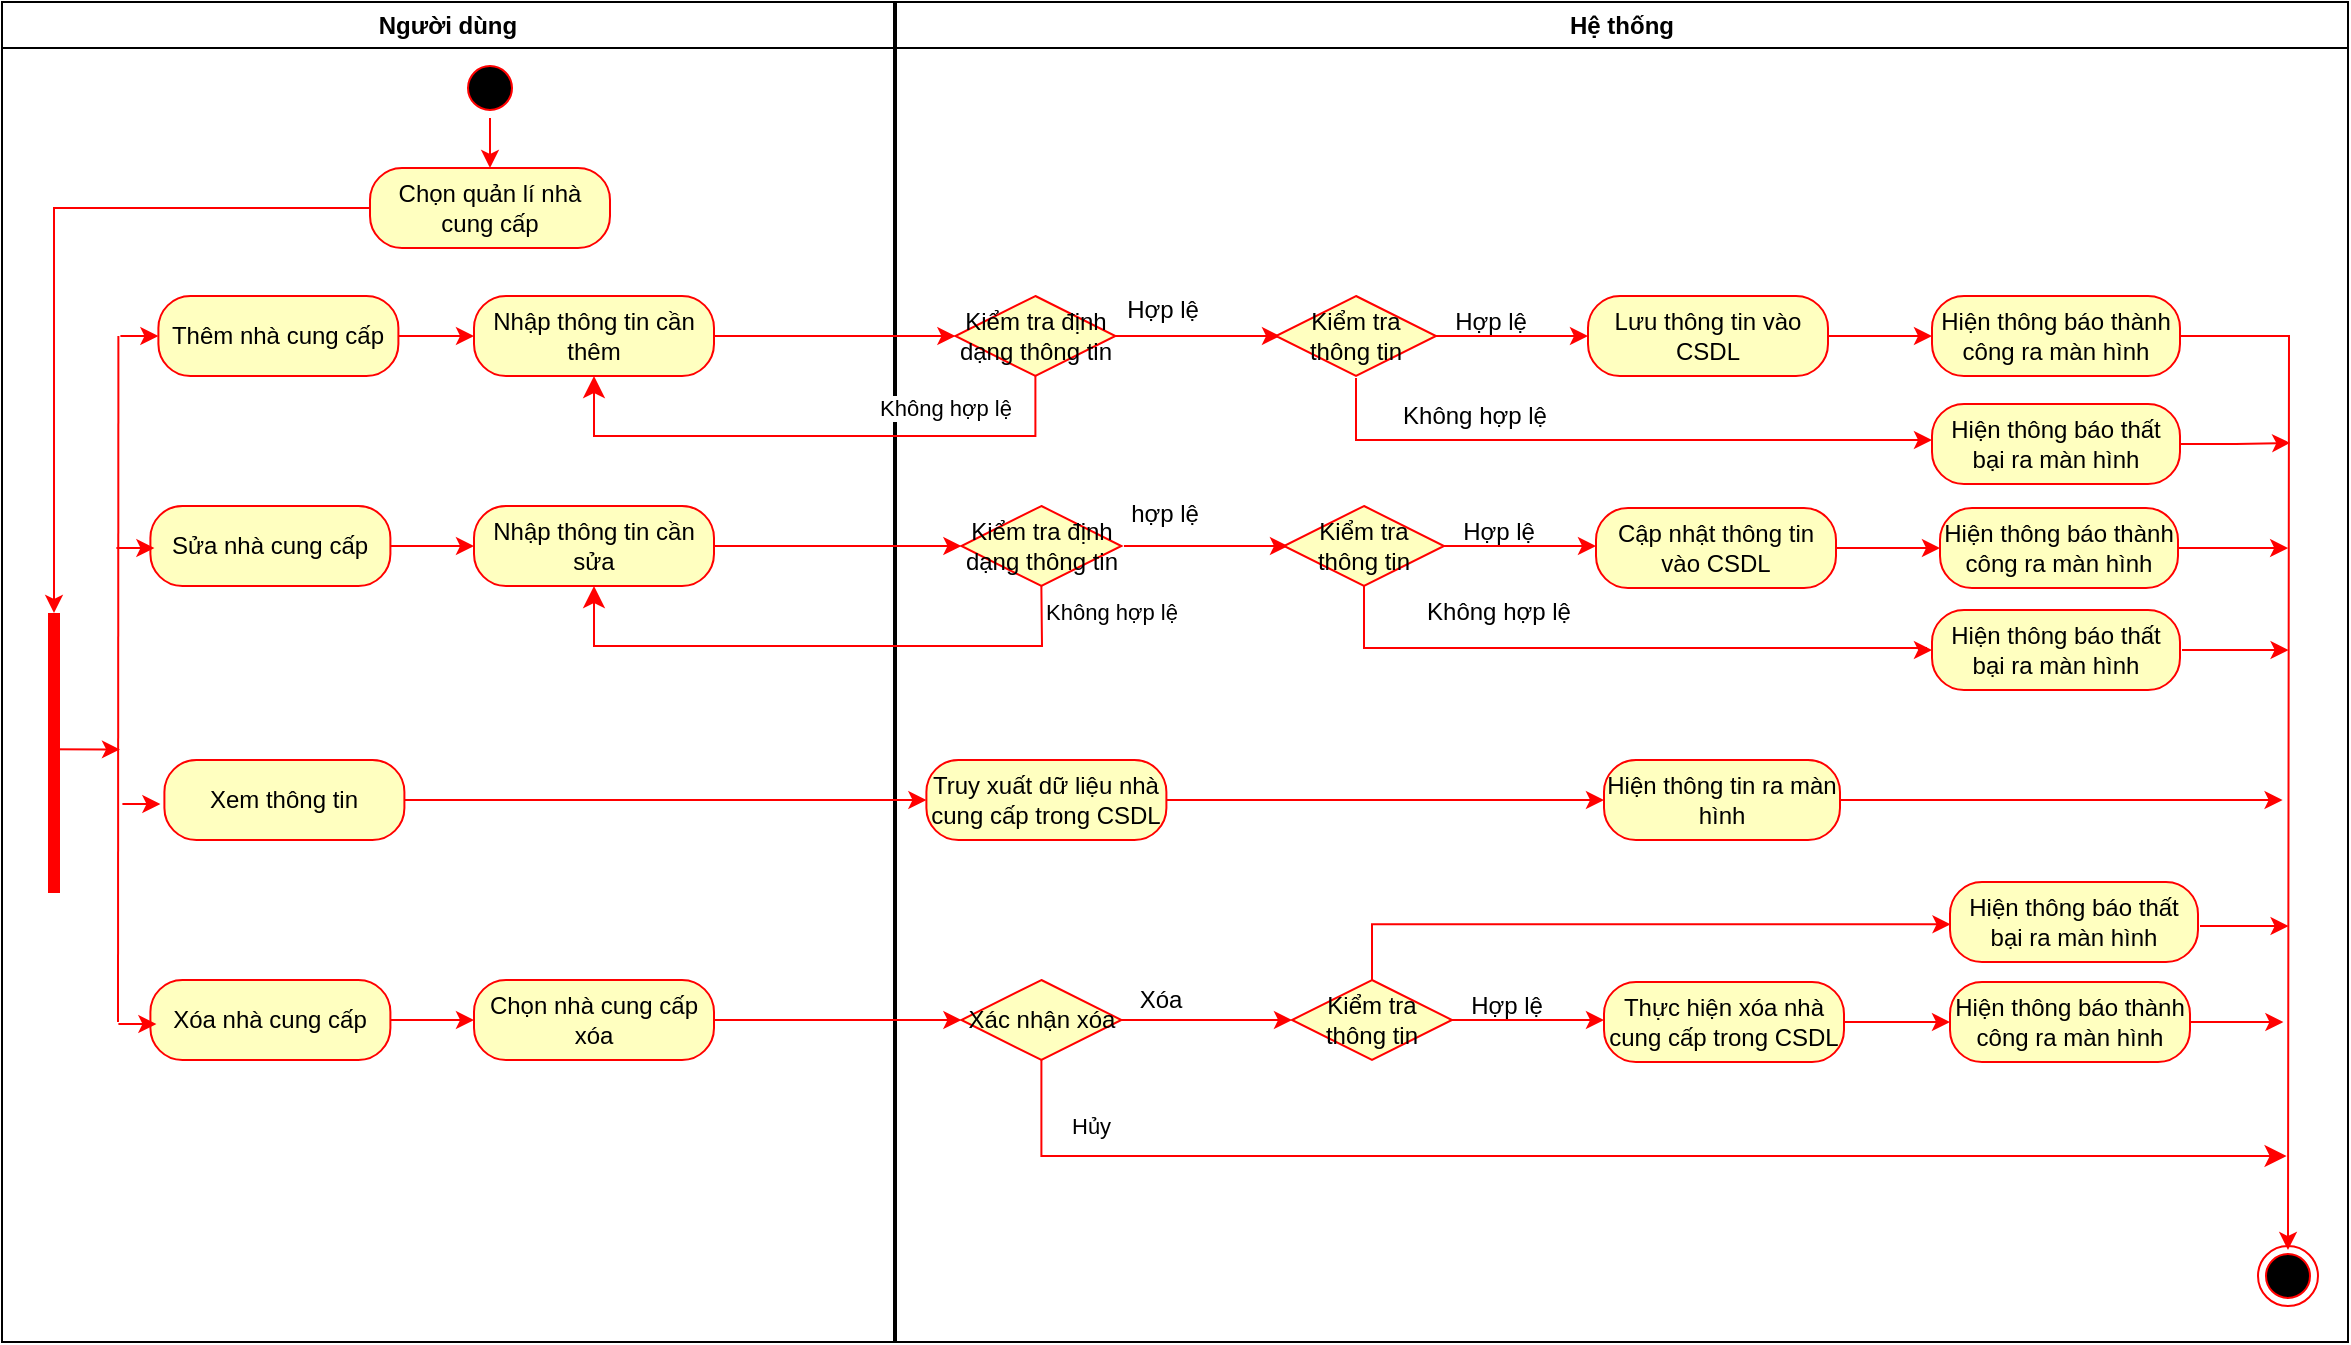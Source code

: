 <mxfile version="22.1.5" type="device">
  <diagram name="Page-1" id="4G00VQ4MGJVLfBBqyo9P">
    <mxGraphModel dx="2435" dy="860" grid="1" gridSize="10" guides="1" tooltips="1" connect="1" arrows="1" fold="1" page="1" pageScale="1" pageWidth="850" pageHeight="1100" math="0" shadow="0">
      <root>
        <mxCell id="0" />
        <mxCell id="1" parent="0" />
        <mxCell id="Zh9LmNjPD962JovYhIG--1" value="Người dùng" style="swimlane;whiteSpace=wrap;html=1;strokeColor=#000000;" vertex="1" parent="1">
          <mxGeometry x="-105" y="10" width="446" height="670" as="geometry" />
        </mxCell>
        <mxCell id="Zh9LmNjPD962JovYhIG--2" value="" style="edgeStyle=orthogonalEdgeStyle;rounded=0;orthogonalLoop=1;jettySize=auto;html=1;strokeColor=#FF0000;" edge="1" parent="Zh9LmNjPD962JovYhIG--1" source="Zh9LmNjPD962JovYhIG--3" target="Zh9LmNjPD962JovYhIG--5">
          <mxGeometry relative="1" as="geometry" />
        </mxCell>
        <mxCell id="Zh9LmNjPD962JovYhIG--3" value="0" style="ellipse;html=1;shape=startState;fillColor=#000000;strokeColor=#FF0000;" vertex="1" parent="Zh9LmNjPD962JovYhIG--1">
          <mxGeometry x="229" y="28" width="30" height="30" as="geometry" />
        </mxCell>
        <mxCell id="Zh9LmNjPD962JovYhIG--4" value="" style="shape=line;html=1;strokeWidth=6;strokeColor=#FF0000;direction=south;" vertex="1" parent="Zh9LmNjPD962JovYhIG--1">
          <mxGeometry x="21" y="305.5" width="10" height="140" as="geometry" />
        </mxCell>
        <mxCell id="Zh9LmNjPD962JovYhIG--5" value="Chọn quản lí nhà cung cấp" style="rounded=1;whiteSpace=wrap;html=1;arcSize=40;fontColor=#000000;fillColor=#ffffc0;strokeColor=#FF0000;" vertex="1" parent="Zh9LmNjPD962JovYhIG--1">
          <mxGeometry x="184" y="83" width="120" height="40" as="geometry" />
        </mxCell>
        <mxCell id="Zh9LmNjPD962JovYhIG--6" value="" style="edgeStyle=orthogonalEdgeStyle;rounded=0;orthogonalLoop=1;jettySize=auto;html=1;strokeColor=#FF0000;exitX=0;exitY=0.5;exitDx=0;exitDy=0;entryX=0;entryY=0.5;entryDx=0;entryDy=0;entryPerimeter=0;" edge="1" parent="Zh9LmNjPD962JovYhIG--1" source="Zh9LmNjPD962JovYhIG--5" target="Zh9LmNjPD962JovYhIG--4">
          <mxGeometry relative="1" as="geometry">
            <mxPoint x="208" y="177" as="sourcePoint" />
            <mxPoint x="283" y="177" as="targetPoint" />
          </mxGeometry>
        </mxCell>
        <mxCell id="Zh9LmNjPD962JovYhIG--7" value="Nhập thông tin cần sửa" style="rounded=1;whiteSpace=wrap;html=1;arcSize=40;fontColor=#000000;fillColor=#ffffc0;strokeColor=#FF0000;" vertex="1" parent="Zh9LmNjPD962JovYhIG--1">
          <mxGeometry x="236" y="252" width="120" height="40" as="geometry" />
        </mxCell>
        <mxCell id="Zh9LmNjPD962JovYhIG--8" value="Nhập thông tin cần thêm" style="rounded=1;whiteSpace=wrap;html=1;arcSize=40;fontColor=#000000;fillColor=#ffffc0;strokeColor=#FF0000;" vertex="1" parent="Zh9LmNjPD962JovYhIG--1">
          <mxGeometry x="236" y="147" width="120" height="40" as="geometry" />
        </mxCell>
        <mxCell id="Zh9LmNjPD962JovYhIG--9" value="Chọn nhà cung cấp xóa" style="rounded=1;whiteSpace=wrap;html=1;arcSize=40;fontColor=#000000;fillColor=#ffffc0;strokeColor=#FF0000;" vertex="1" parent="Zh9LmNjPD962JovYhIG--1">
          <mxGeometry x="236" y="489" width="120" height="40" as="geometry" />
        </mxCell>
        <mxCell id="Zh9LmNjPD962JovYhIG--11" value="Hệ thống" style="swimlane;whiteSpace=wrap;html=1;strokeColor=#000000;" vertex="1" parent="1">
          <mxGeometry x="342" y="10" width="726" height="670" as="geometry">
            <mxRectangle x="420" y="10" width="90" height="30" as="alternateBounds" />
          </mxGeometry>
        </mxCell>
        <mxCell id="Zh9LmNjPD962JovYhIG--12" value="Hợp lệ" style="text;html=1;align=center;verticalAlign=middle;resizable=0;points=[];autosize=1;strokeColor=none;fillColor=none;" vertex="1" parent="Zh9LmNjPD962JovYhIG--11">
          <mxGeometry x="105.7" y="141" width="54" height="26" as="geometry" />
        </mxCell>
        <mxCell id="Zh9LmNjPD962JovYhIG--13" value="Thêm nhà cung cấp" style="rounded=1;whiteSpace=wrap;html=1;arcSize=40;fontColor=#000000;fillColor=#ffffc0;strokeColor=#FF0000;" vertex="1" parent="Zh9LmNjPD962JovYhIG--11">
          <mxGeometry x="-368.8" y="147" width="120" height="40" as="geometry" />
        </mxCell>
        <mxCell id="Zh9LmNjPD962JovYhIG--14" value="Sửa nhà cung cấp" style="rounded=1;whiteSpace=wrap;html=1;arcSize=40;fontColor=#000000;fillColor=#ffffc0;strokeColor=#FF0000;" vertex="1" parent="Zh9LmNjPD962JovYhIG--11">
          <mxGeometry x="-372.8" y="252" width="120" height="40" as="geometry" />
        </mxCell>
        <mxCell id="Zh9LmNjPD962JovYhIG--15" value="Xóa nhà cung cấp" style="rounded=1;whiteSpace=wrap;html=1;arcSize=40;fontColor=#000000;fillColor=#ffffc0;strokeColor=#FF0000;" vertex="1" parent="Zh9LmNjPD962JovYhIG--11">
          <mxGeometry x="-372.8" y="489" width="120" height="40" as="geometry" />
        </mxCell>
        <mxCell id="Zh9LmNjPD962JovYhIG--17" value="Xem thông tin" style="rounded=1;whiteSpace=wrap;html=1;arcSize=40;fontColor=#000000;fillColor=#ffffc0;strokeColor=#FF0000;" vertex="1" parent="Zh9LmNjPD962JovYhIG--11">
          <mxGeometry x="-365.8" y="379" width="120" height="40" as="geometry" />
        </mxCell>
        <mxCell id="Zh9LmNjPD962JovYhIG--18" value="" style="endArrow=none;html=1;rounded=0;strokeColor=#FF0000;" edge="1" parent="Zh9LmNjPD962JovYhIG--11">
          <mxGeometry width="50" height="50" relative="1" as="geometry">
            <mxPoint x="-389" y="510" as="sourcePoint" />
            <mxPoint x="-388.8" y="167" as="targetPoint" />
          </mxGeometry>
        </mxCell>
        <mxCell id="Zh9LmNjPD962JovYhIG--19" value="Hủy" style="edgeStyle=orthogonalEdgeStyle;html=1;align=left;verticalAlign=top;endArrow=classic;endSize=8;strokeColor=#FF0000;rounded=0;endFill=1;exitX=0.5;exitY=1;exitDx=0;exitDy=0;" edge="1" parent="Zh9LmNjPD962JovYhIG--11" source="Zh9LmNjPD962JovYhIG--41">
          <mxGeometry x="-0.94" y="13" relative="1" as="geometry">
            <mxPoint x="695.3" y="577" as="targetPoint" />
            <Array as="points">
              <mxPoint x="73" y="577" />
            </Array>
            <mxPoint x="11.0" y="529" as="sourcePoint" />
            <mxPoint as="offset" />
          </mxGeometry>
        </mxCell>
        <mxCell id="Zh9LmNjPD962JovYhIG--20" value="" style="edgeStyle=orthogonalEdgeStyle;rounded=0;orthogonalLoop=1;jettySize=auto;html=1;strokeColor=#FF0000;" edge="1" parent="Zh9LmNjPD962JovYhIG--11" source="Zh9LmNjPD962JovYhIG--21">
          <mxGeometry relative="1" as="geometry">
            <mxPoint x="192" y="167" as="targetPoint" />
            <Array as="points">
              <mxPoint x="150" y="167" />
            </Array>
          </mxGeometry>
        </mxCell>
        <mxCell id="Zh9LmNjPD962JovYhIG--21" value="Kiểm tra&amp;nbsp;định dạng thông tin" style="rhombus;whiteSpace=wrap;html=1;fontColor=#000000;fillColor=#ffffc0;strokeColor=#FF0000;" vertex="1" parent="Zh9LmNjPD962JovYhIG--11">
          <mxGeometry x="29.7" y="147" width="80" height="40" as="geometry" />
        </mxCell>
        <mxCell id="Zh9LmNjPD962JovYhIG--22" value="" style="edgeStyle=orthogonalEdgeStyle;rounded=0;orthogonalLoop=1;jettySize=auto;html=1;strokeColor=#FF0000;entryX=0;entryY=0.5;entryDx=0;entryDy=0;exitX=1;exitY=0.5;exitDx=0;exitDy=0;" edge="1" parent="Zh9LmNjPD962JovYhIG--11" source="Zh9LmNjPD962JovYhIG--23" target="Zh9LmNjPD962JovYhIG--48">
          <mxGeometry relative="1" as="geometry" />
        </mxCell>
        <mxCell id="Zh9LmNjPD962JovYhIG--23" value="Lưu thông tin vào CSDL" style="rounded=1;whiteSpace=wrap;html=1;arcSize=40;fontColor=#000000;fillColor=#ffffc0;strokeColor=#FF0000;" vertex="1" parent="Zh9LmNjPD962JovYhIG--11">
          <mxGeometry x="346" y="147" width="120" height="40" as="geometry" />
        </mxCell>
        <mxCell id="Zh9LmNjPD962JovYhIG--24" value="" style="edgeStyle=orthogonalEdgeStyle;rounded=0;orthogonalLoop=1;jettySize=auto;html=1;strokeColor=#FF0000;" edge="1" parent="Zh9LmNjPD962JovYhIG--11" source="Zh9LmNjPD962JovYhIG--25" target="Zh9LmNjPD962JovYhIG--27">
          <mxGeometry relative="1" as="geometry" />
        </mxCell>
        <mxCell id="Zh9LmNjPD962JovYhIG--25" value="Truy xuất dữ liệu nhà cung cấp trong CSDL" style="rounded=1;whiteSpace=wrap;html=1;arcSize=40;fontColor=#000000;fillColor=#ffffc0;strokeColor=#FF0000;" vertex="1" parent="Zh9LmNjPD962JovYhIG--11">
          <mxGeometry x="15.2" y="379" width="120" height="40" as="geometry" />
        </mxCell>
        <mxCell id="Zh9LmNjPD962JovYhIG--26" style="edgeStyle=orthogonalEdgeStyle;rounded=0;orthogonalLoop=1;jettySize=auto;html=1;exitX=1;exitY=0.5;exitDx=0;exitDy=0;strokeColor=#FF0000;" edge="1" parent="Zh9LmNjPD962JovYhIG--11">
          <mxGeometry relative="1" as="geometry">
            <mxPoint x="693.3" y="399" as="targetPoint" />
            <mxPoint x="410.3" y="399" as="sourcePoint" />
          </mxGeometry>
        </mxCell>
        <mxCell id="Zh9LmNjPD962JovYhIG--27" value="Hiện thông tin ra màn hình" style="rounded=1;whiteSpace=wrap;html=1;arcSize=40;fontColor=#000000;fillColor=#ffffc0;strokeColor=#FF0000;" vertex="1" parent="Zh9LmNjPD962JovYhIG--11">
          <mxGeometry x="354" y="379" width="118" height="40" as="geometry" />
        </mxCell>
        <mxCell id="Zh9LmNjPD962JovYhIG--28" value="" style="ellipse;html=1;shape=endState;fillColor=#000000;strokeColor=#FF0000;" vertex="1" parent="Zh9LmNjPD962JovYhIG--11">
          <mxGeometry x="681" y="622" width="30" height="30" as="geometry" />
        </mxCell>
        <mxCell id="Zh9LmNjPD962JovYhIG--29" value="" style="edgeStyle=orthogonalEdgeStyle;rounded=0;orthogonalLoop=1;jettySize=auto;html=1;strokeColor=#FF0000;" edge="1" parent="Zh9LmNjPD962JovYhIG--11" source="Zh9LmNjPD962JovYhIG--30" target="Zh9LmNjPD962JovYhIG--32">
          <mxGeometry relative="1" as="geometry" />
        </mxCell>
        <mxCell id="Zh9LmNjPD962JovYhIG--30" value="Cập nhật thông tin vào CSDL" style="rounded=1;whiteSpace=wrap;html=1;arcSize=40;fontColor=#000000;fillColor=#ffffc0;strokeColor=#FF0000;" vertex="1" parent="Zh9LmNjPD962JovYhIG--11">
          <mxGeometry x="350" y="253" width="120" height="40" as="geometry" />
        </mxCell>
        <mxCell id="Zh9LmNjPD962JovYhIG--31" style="edgeStyle=orthogonalEdgeStyle;rounded=0;orthogonalLoop=1;jettySize=auto;html=1;exitX=1;exitY=0.5;exitDx=0;exitDy=0;strokeColor=#FF0000;" edge="1" parent="Zh9LmNjPD962JovYhIG--11" source="Zh9LmNjPD962JovYhIG--32">
          <mxGeometry relative="1" as="geometry">
            <mxPoint x="696.1" y="273" as="targetPoint" />
            <mxPoint x="579.3" y="273" as="sourcePoint" />
          </mxGeometry>
        </mxCell>
        <mxCell id="Zh9LmNjPD962JovYhIG--32" value="Hiện thông báo thành công ra màn hình" style="rounded=1;whiteSpace=wrap;html=1;arcSize=40;fontColor=#000000;fillColor=#ffffc0;strokeColor=#FF0000;" vertex="1" parent="Zh9LmNjPD962JovYhIG--11">
          <mxGeometry x="522" y="253" width="119" height="40" as="geometry" />
        </mxCell>
        <mxCell id="Zh9LmNjPD962JovYhIG--33" style="edgeStyle=orthogonalEdgeStyle;rounded=0;orthogonalLoop=1;jettySize=auto;html=1;exitX=1;exitY=0.5;exitDx=0;exitDy=0;strokeColor=#FF0000;" edge="1" parent="Zh9LmNjPD962JovYhIG--11">
          <mxGeometry relative="1" as="geometry">
            <mxPoint x="693.7" y="510" as="targetPoint" />
            <mxPoint x="585.3" y="510" as="sourcePoint" />
          </mxGeometry>
        </mxCell>
        <mxCell id="Zh9LmNjPD962JovYhIG--34" value="Hiện thông báo thành công ra màn hình" style="rounded=1;whiteSpace=wrap;html=1;arcSize=40;fontColor=#000000;fillColor=#ffffc0;strokeColor=#FF0000;" vertex="1" parent="Zh9LmNjPD962JovYhIG--11">
          <mxGeometry x="527" y="490" width="120" height="40" as="geometry" />
        </mxCell>
        <mxCell id="Zh9LmNjPD962JovYhIG--35" value="" style="edgeStyle=orthogonalEdgeStyle;rounded=0;orthogonalLoop=1;jettySize=auto;html=1;strokeColor=#FF0000;" edge="1" parent="Zh9LmNjPD962JovYhIG--11" source="Zh9LmNjPD962JovYhIG--36" target="Zh9LmNjPD962JovYhIG--34">
          <mxGeometry relative="1" as="geometry" />
        </mxCell>
        <mxCell id="Zh9LmNjPD962JovYhIG--36" value="Thực hiện xóa nhà cung cấp trong CSDL" style="rounded=1;whiteSpace=wrap;html=1;arcSize=40;fontColor=#000000;fillColor=#ffffc0;strokeColor=#FF0000;" vertex="1" parent="Zh9LmNjPD962JovYhIG--11">
          <mxGeometry x="354" y="490" width="120" height="40" as="geometry" />
        </mxCell>
        <mxCell id="Zh9LmNjPD962JovYhIG--39" value="Kiểm tra&amp;nbsp;định dạng thông tin" style="rhombus;whiteSpace=wrap;html=1;fontColor=#000000;fillColor=#ffffc0;strokeColor=#FF0000;" vertex="1" parent="Zh9LmNjPD962JovYhIG--11">
          <mxGeometry x="32.7" y="252" width="80" height="40" as="geometry" />
        </mxCell>
        <mxCell id="Zh9LmNjPD962JovYhIG--40" value="" style="edgeStyle=orthogonalEdgeStyle;rounded=0;orthogonalLoop=1;jettySize=auto;html=1;strokeColor=#FF0000;entryX=0;entryY=0.5;entryDx=0;entryDy=0;" edge="1" parent="Zh9LmNjPD962JovYhIG--11" source="Zh9LmNjPD962JovYhIG--41" target="Zh9LmNjPD962JovYhIG--64">
          <mxGeometry relative="1" as="geometry" />
        </mxCell>
        <mxCell id="Zh9LmNjPD962JovYhIG--41" value="Xác nhận xóa" style="rhombus;whiteSpace=wrap;html=1;fontColor=#000000;fillColor=#ffffc0;strokeColor=#FF0000;" vertex="1" parent="Zh9LmNjPD962JovYhIG--11">
          <mxGeometry x="32.7" y="489" width="80" height="40" as="geometry" />
        </mxCell>
        <mxCell id="Zh9LmNjPD962JovYhIG--42" value="Xóa" style="text;html=1;align=center;verticalAlign=middle;resizable=0;points=[];autosize=1;strokeColor=none;fillColor=none;" vertex="1" parent="Zh9LmNjPD962JovYhIG--11">
          <mxGeometry x="112.7" y="486" width="39" height="26" as="geometry" />
        </mxCell>
        <mxCell id="Zh9LmNjPD962JovYhIG--47" style="edgeStyle=orthogonalEdgeStyle;rounded=0;orthogonalLoop=1;jettySize=auto;html=1;exitX=1;exitY=0.5;exitDx=0;exitDy=0;strokeColor=#FF0000;" edge="1" parent="Zh9LmNjPD962JovYhIG--11" source="Zh9LmNjPD962JovYhIG--48">
          <mxGeometry relative="1" as="geometry">
            <mxPoint x="580.3" y="167.0" as="sourcePoint" />
            <mxPoint x="696" y="624" as="targetPoint" />
          </mxGeometry>
        </mxCell>
        <mxCell id="Zh9LmNjPD962JovYhIG--48" value="Hiện thông báo thành công ra màn hình" style="rounded=1;whiteSpace=wrap;html=1;arcSize=40;fontColor=#000000;fillColor=#ffffc0;strokeColor=#FF0000;" vertex="1" parent="Zh9LmNjPD962JovYhIG--11">
          <mxGeometry x="518" y="147" width="124" height="40" as="geometry" />
        </mxCell>
        <mxCell id="Zh9LmNjPD962JovYhIG--50" value="" style="endArrow=none;html=1;rounded=0;strokeColor=#FF0000;" edge="1" parent="Zh9LmNjPD962JovYhIG--11">
          <mxGeometry width="50" height="50" relative="1" as="geometry">
            <mxPoint x="-388" y="401" as="sourcePoint" />
            <mxPoint x="-387.8" y="401" as="targetPoint" />
          </mxGeometry>
        </mxCell>
        <mxCell id="Zh9LmNjPD962JovYhIG--51" value="" style="endArrow=classic;html=1;rounded=0;entryX=0;entryY=0.5;entryDx=0;entryDy=0;strokeColor=#FF0000;" edge="1" parent="Zh9LmNjPD962JovYhIG--11" target="Zh9LmNjPD962JovYhIG--13">
          <mxGeometry width="50" height="50" relative="1" as="geometry">
            <mxPoint x="-387.8" y="167" as="sourcePoint" />
            <mxPoint x="-71.8" y="357" as="targetPoint" />
          </mxGeometry>
        </mxCell>
        <mxCell id="Zh9LmNjPD962JovYhIG--52" value="" style="endArrow=classic;html=1;rounded=0;entryX=0;entryY=0.5;entryDx=0;entryDy=0;strokeColor=#FF0000;" edge="1" parent="Zh9LmNjPD962JovYhIG--11">
          <mxGeometry width="50" height="50" relative="1" as="geometry">
            <mxPoint x="-389.8" y="273" as="sourcePoint" />
            <mxPoint x="-370.8" y="273" as="targetPoint" />
          </mxGeometry>
        </mxCell>
        <mxCell id="Zh9LmNjPD962JovYhIG--53" value="" style="endArrow=classic;html=1;rounded=0;entryX=0;entryY=0.5;entryDx=0;entryDy=0;strokeColor=#FF0000;" edge="1" parent="Zh9LmNjPD962JovYhIG--11">
          <mxGeometry width="50" height="50" relative="1" as="geometry">
            <mxPoint x="-386.8" y="401" as="sourcePoint" />
            <mxPoint x="-367.8" y="401" as="targetPoint" />
          </mxGeometry>
        </mxCell>
        <mxCell id="Zh9LmNjPD962JovYhIG--54" value="" style="endArrow=classic;html=1;rounded=0;entryX=0;entryY=0.5;entryDx=0;entryDy=0;strokeColor=#FF0000;" edge="1" parent="Zh9LmNjPD962JovYhIG--11">
          <mxGeometry width="50" height="50" relative="1" as="geometry">
            <mxPoint x="-388.8" y="511" as="sourcePoint" />
            <mxPoint x="-369.8" y="511" as="targetPoint" />
          </mxGeometry>
        </mxCell>
        <mxCell id="Zh9LmNjPD962JovYhIG--56" value="hợp lệ" style="text;html=1;align=center;verticalAlign=middle;resizable=0;points=[];autosize=1;strokeColor=none;fillColor=none;" vertex="1" parent="Zh9LmNjPD962JovYhIG--11">
          <mxGeometry x="108.2" y="243" width="52" height="26" as="geometry" />
        </mxCell>
        <mxCell id="Zh9LmNjPD962JovYhIG--57" value="Kiểm tra thông tin" style="rhombus;whiteSpace=wrap;html=1;fontColor=#000000;fillColor=#ffffc0;strokeColor=#FF0000;" vertex="1" parent="Zh9LmNjPD962JovYhIG--11">
          <mxGeometry x="190" y="147" width="80" height="40" as="geometry" />
        </mxCell>
        <mxCell id="Zh9LmNjPD962JovYhIG--58" value="" style="edgeStyle=orthogonalEdgeStyle;rounded=0;orthogonalLoop=1;jettySize=auto;html=1;strokeColor=#FF0000;exitX=1;exitY=0.5;exitDx=0;exitDy=0;entryX=0;entryY=0.5;entryDx=0;entryDy=0;" edge="1" parent="Zh9LmNjPD962JovYhIG--11" source="Zh9LmNjPD962JovYhIG--57" target="Zh9LmNjPD962JovYhIG--23">
          <mxGeometry relative="1" as="geometry">
            <mxPoint x="268" y="166.41" as="sourcePoint" />
            <mxPoint x="350" y="166.41" as="targetPoint" />
            <Array as="points">
              <mxPoint x="308" y="167" />
            </Array>
          </mxGeometry>
        </mxCell>
        <mxCell id="Zh9LmNjPD962JovYhIG--59" value="Hợp lệ" style="text;html=1;align=center;verticalAlign=middle;resizable=0;points=[];autosize=1;strokeColor=none;fillColor=none;" vertex="1" parent="Zh9LmNjPD962JovYhIG--11">
          <mxGeometry x="270" y="147" width="54" height="26" as="geometry" />
        </mxCell>
        <mxCell id="Zh9LmNjPD962JovYhIG--60" value="" style="edgeStyle=orthogonalEdgeStyle;rounded=0;orthogonalLoop=1;jettySize=auto;html=1;strokeColor=#FF0000;" edge="1" parent="Zh9LmNjPD962JovYhIG--11">
          <mxGeometry relative="1" as="geometry">
            <mxPoint x="114" y="272" as="sourcePoint" />
            <mxPoint x="196" y="272" as="targetPoint" />
            <Array as="points">
              <mxPoint x="154" y="272" />
            </Array>
          </mxGeometry>
        </mxCell>
        <mxCell id="Zh9LmNjPD962JovYhIG--61" value="Hợp lệ" style="text;html=1;align=center;verticalAlign=middle;resizable=0;points=[];autosize=1;strokeColor=none;fillColor=none;" vertex="1" parent="Zh9LmNjPD962JovYhIG--11">
          <mxGeometry x="274" y="252" width="54" height="26" as="geometry" />
        </mxCell>
        <mxCell id="Zh9LmNjPD962JovYhIG--62" value="Kiểm tra thông tin" style="rhombus;whiteSpace=wrap;html=1;fontColor=#000000;fillColor=#ffffc0;strokeColor=#FF0000;" vertex="1" parent="Zh9LmNjPD962JovYhIG--11">
          <mxGeometry x="194" y="252" width="80" height="40" as="geometry" />
        </mxCell>
        <mxCell id="Zh9LmNjPD962JovYhIG--63" value="" style="edgeStyle=orthogonalEdgeStyle;rounded=0;orthogonalLoop=1;jettySize=auto;html=1;strokeColor=#FF0000;exitX=1;exitY=0.5;exitDx=0;exitDy=0;entryX=0;entryY=0.5;entryDx=0;entryDy=0;" edge="1" parent="Zh9LmNjPD962JovYhIG--11" source="Zh9LmNjPD962JovYhIG--62">
          <mxGeometry relative="1" as="geometry">
            <mxPoint x="272" y="271.41" as="sourcePoint" />
            <mxPoint x="350" y="272" as="targetPoint" />
            <Array as="points">
              <mxPoint x="312" y="272" />
            </Array>
          </mxGeometry>
        </mxCell>
        <mxCell id="Zh9LmNjPD962JovYhIG--64" value="Kiểm tra thông tin" style="rhombus;whiteSpace=wrap;html=1;fontColor=#000000;fillColor=#ffffc0;strokeColor=#FF0000;" vertex="1" parent="Zh9LmNjPD962JovYhIG--11">
          <mxGeometry x="198" y="489" width="80" height="40" as="geometry" />
        </mxCell>
        <mxCell id="Zh9LmNjPD962JovYhIG--65" value="Hợp lệ" style="text;html=1;align=center;verticalAlign=middle;resizable=0;points=[];autosize=1;strokeColor=none;fillColor=none;" vertex="1" parent="Zh9LmNjPD962JovYhIG--11">
          <mxGeometry x="278" y="489" width="54" height="26" as="geometry" />
        </mxCell>
        <mxCell id="Zh9LmNjPD962JovYhIG--66" value="" style="edgeStyle=orthogonalEdgeStyle;rounded=0;orthogonalLoop=1;jettySize=auto;html=1;strokeColor=#FF0000;exitX=1;exitY=0.5;exitDx=0;exitDy=0;entryX=0;entryY=0.5;entryDx=0;entryDy=0;" edge="1" parent="Zh9LmNjPD962JovYhIG--11" source="Zh9LmNjPD962JovYhIG--64">
          <mxGeometry relative="1" as="geometry">
            <mxPoint x="276" y="508.41" as="sourcePoint" />
            <mxPoint x="354" y="509" as="targetPoint" />
            <Array as="points">
              <mxPoint x="316" y="509" />
            </Array>
          </mxGeometry>
        </mxCell>
        <mxCell id="Zh9LmNjPD962JovYhIG--67" value="Hiện thông báo thất bại ra màn hình" style="rounded=1;whiteSpace=wrap;html=1;arcSize=40;fontColor=#000000;fillColor=#ffffc0;strokeColor=#FF0000;" vertex="1" parent="Zh9LmNjPD962JovYhIG--11">
          <mxGeometry x="518" y="201" width="124" height="40" as="geometry" />
        </mxCell>
        <mxCell id="Zh9LmNjPD962JovYhIG--68" value="Không hợp lệ" style="text;html=1;align=center;verticalAlign=middle;resizable=0;points=[];autosize=1;strokeColor=none;fillColor=none;" vertex="1" parent="Zh9LmNjPD962JovYhIG--11">
          <mxGeometry x="244" y="194" width="90" height="26" as="geometry" />
        </mxCell>
        <mxCell id="Zh9LmNjPD962JovYhIG--69" value="Không hợp lệ" style="text;html=1;align=center;verticalAlign=middle;resizable=0;points=[];autosize=1;strokeColor=none;fillColor=none;" vertex="1" parent="Zh9LmNjPD962JovYhIG--11">
          <mxGeometry x="256" y="292" width="90" height="26" as="geometry" />
        </mxCell>
        <mxCell id="Zh9LmNjPD962JovYhIG--70" value="" style="edgeStyle=orthogonalEdgeStyle;rounded=0;orthogonalLoop=1;jettySize=auto;html=1;strokeColor=#FF0000;exitX=0.5;exitY=1;exitDx=0;exitDy=0;entryX=0;entryY=0.5;entryDx=0;entryDy=0;" edge="1" parent="Zh9LmNjPD962JovYhIG--11" source="Zh9LmNjPD962JovYhIG--62" target="Zh9LmNjPD962JovYhIG--71">
          <mxGeometry relative="1" as="geometry">
            <mxPoint x="233" y="293" as="sourcePoint" />
            <mxPoint x="515" y="317" as="targetPoint" />
            <Array as="points">
              <mxPoint x="234" y="323" />
              <mxPoint x="515" y="323" />
              <mxPoint x="515" y="324" />
            </Array>
          </mxGeometry>
        </mxCell>
        <mxCell id="Zh9LmNjPD962JovYhIG--71" value="Hiện thông báo thất bại ra màn hình" style="rounded=1;whiteSpace=wrap;html=1;arcSize=40;fontColor=#000000;fillColor=#ffffc0;strokeColor=#FF0000;" vertex="1" parent="Zh9LmNjPD962JovYhIG--11">
          <mxGeometry x="518" y="304" width="124" height="40" as="geometry" />
        </mxCell>
        <mxCell id="Zh9LmNjPD962JovYhIG--72" style="edgeStyle=orthogonalEdgeStyle;rounded=0;orthogonalLoop=1;jettySize=auto;html=1;strokeColor=#FF0000;exitX=1;exitY=0.5;exitDx=0;exitDy=0;" edge="1" parent="Zh9LmNjPD962JovYhIG--11" source="Zh9LmNjPD962JovYhIG--67">
          <mxGeometry relative="1" as="geometry">
            <mxPoint x="697.1" y="220.44" as="targetPoint" />
            <mxPoint x="644" y="220" as="sourcePoint" />
            <Array as="points">
              <mxPoint x="670" y="221" />
            </Array>
          </mxGeometry>
        </mxCell>
        <mxCell id="Zh9LmNjPD962JovYhIG--73" style="edgeStyle=orthogonalEdgeStyle;rounded=0;orthogonalLoop=1;jettySize=auto;html=1;strokeColor=#FF0000;" edge="1" parent="Zh9LmNjPD962JovYhIG--11">
          <mxGeometry relative="1" as="geometry">
            <mxPoint x="696.3" y="324" as="targetPoint" />
            <mxPoint x="643" y="324" as="sourcePoint" />
          </mxGeometry>
        </mxCell>
        <mxCell id="Zh9LmNjPD962JovYhIG--74" value="" style="edgeStyle=orthogonalEdgeStyle;rounded=0;orthogonalLoop=1;jettySize=auto;html=1;strokeColor=#FF0000;exitX=0.5;exitY=0;exitDx=0;exitDy=0;entryX=0.002;entryY=0.528;entryDx=0;entryDy=0;entryPerimeter=0;" edge="1" parent="Zh9LmNjPD962JovYhIG--11" source="Zh9LmNjPD962JovYhIG--64" target="Zh9LmNjPD962JovYhIG--75">
          <mxGeometry relative="1" as="geometry">
            <mxPoint x="244" y="302" as="sourcePoint" />
            <mxPoint x="532" y="333" as="targetPoint" />
            <Array as="points">
              <mxPoint x="238" y="461" />
            </Array>
          </mxGeometry>
        </mxCell>
        <mxCell id="Zh9LmNjPD962JovYhIG--75" value="Hiện thông báo thất bại ra màn hình" style="rounded=1;whiteSpace=wrap;html=1;arcSize=40;fontColor=#000000;fillColor=#ffffc0;strokeColor=#FF0000;" vertex="1" parent="Zh9LmNjPD962JovYhIG--11">
          <mxGeometry x="527" y="440" width="124" height="40" as="geometry" />
        </mxCell>
        <mxCell id="Zh9LmNjPD962JovYhIG--76" style="edgeStyle=orthogonalEdgeStyle;rounded=0;orthogonalLoop=1;jettySize=auto;html=1;strokeColor=#FF0000;" edge="1" parent="Zh9LmNjPD962JovYhIG--11">
          <mxGeometry relative="1" as="geometry">
            <mxPoint x="696.3" y="462" as="targetPoint" />
            <mxPoint x="652" y="462" as="sourcePoint" />
          </mxGeometry>
        </mxCell>
        <mxCell id="Zh9LmNjPD962JovYhIG--77" value="" style="edgeStyle=orthogonalEdgeStyle;rounded=0;orthogonalLoop=1;jettySize=auto;html=1;strokeColor=#FF0000;entryX=0;entryY=0.5;entryDx=0;entryDy=0;" edge="1" parent="Zh9LmNjPD962JovYhIG--11" source="Zh9LmNjPD962JovYhIG--17" target="Zh9LmNjPD962JovYhIG--25">
          <mxGeometry relative="1" as="geometry">
            <mxPoint x="-211" y="399.059" as="targetPoint" />
          </mxGeometry>
        </mxCell>
        <mxCell id="Zh9LmNjPD962JovYhIG--78" style="edgeStyle=orthogonalEdgeStyle;rounded=0;orthogonalLoop=1;jettySize=auto;html=1;exitX=0.487;exitY=0.767;exitDx=0;exitDy=0;strokeColor=#FF0000;exitPerimeter=0;" edge="1" parent="1" source="Zh9LmNjPD962JovYhIG--4">
          <mxGeometry relative="1" as="geometry">
            <mxPoint x="298" y="187" as="sourcePoint" />
            <mxPoint x="-46" y="384" as="targetPoint" />
          </mxGeometry>
        </mxCell>
        <mxCell id="Zh9LmNjPD962JovYhIG--79" value="" style="edgeStyle=orthogonalEdgeStyle;rounded=0;orthogonalLoop=1;jettySize=auto;html=1;strokeColor=#FF0000;" edge="1" parent="1" source="Zh9LmNjPD962JovYhIG--14" target="Zh9LmNjPD962JovYhIG--7">
          <mxGeometry relative="1" as="geometry" />
        </mxCell>
        <mxCell id="Zh9LmNjPD962JovYhIG--80" style="edgeStyle=orthogonalEdgeStyle;rounded=0;orthogonalLoop=1;jettySize=auto;html=1;exitX=1;exitY=0.5;exitDx=0;exitDy=0;entryX=0;entryY=0.5;entryDx=0;entryDy=0;strokeColor=#FF0000;" edge="1" parent="1" source="Zh9LmNjPD962JovYhIG--7" target="Zh9LmNjPD962JovYhIG--39">
          <mxGeometry relative="1" as="geometry">
            <mxPoint x="468.2" y="274" as="targetPoint" />
          </mxGeometry>
        </mxCell>
        <mxCell id="Zh9LmNjPD962JovYhIG--81" value="" style="edgeStyle=orthogonalEdgeStyle;rounded=0;orthogonalLoop=1;jettySize=auto;html=1;strokeColor=#FF0000;" edge="1" parent="1" source="Zh9LmNjPD962JovYhIG--13" target="Zh9LmNjPD962JovYhIG--8">
          <mxGeometry relative="1" as="geometry" />
        </mxCell>
        <mxCell id="Zh9LmNjPD962JovYhIG--82" style="edgeStyle=orthogonalEdgeStyle;rounded=0;orthogonalLoop=1;jettySize=auto;html=1;exitX=1;exitY=0.5;exitDx=0;exitDy=0;entryX=0;entryY=0.5;entryDx=0;entryDy=0;strokeColor=#FF0000;" edge="1" parent="1" source="Zh9LmNjPD962JovYhIG--8" target="Zh9LmNjPD962JovYhIG--21">
          <mxGeometry relative="1" as="geometry" />
        </mxCell>
        <mxCell id="Zh9LmNjPD962JovYhIG--83" value="" style="edgeStyle=orthogonalEdgeStyle;rounded=0;orthogonalLoop=1;jettySize=auto;html=1;strokeColor=#FF0000;" edge="1" parent="1" source="Zh9LmNjPD962JovYhIG--15" target="Zh9LmNjPD962JovYhIG--9">
          <mxGeometry relative="1" as="geometry" />
        </mxCell>
        <mxCell id="Zh9LmNjPD962JovYhIG--84" style="edgeStyle=orthogonalEdgeStyle;rounded=0;orthogonalLoop=1;jettySize=auto;html=1;exitX=1;exitY=0.5;exitDx=0;exitDy=0;entryX=0;entryY=0.5;entryDx=0;entryDy=0;strokeColor=#FF0000;" edge="1" parent="1" source="Zh9LmNjPD962JovYhIG--9" target="Zh9LmNjPD962JovYhIG--41">
          <mxGeometry relative="1" as="geometry" />
        </mxCell>
        <mxCell id="Zh9LmNjPD962JovYhIG--87" value="" style="edgeStyle=orthogonalEdgeStyle;rounded=0;orthogonalLoop=1;jettySize=auto;html=1;strokeColor=#FF0000;" edge="1" parent="1" target="Zh9LmNjPD962JovYhIG--67">
          <mxGeometry relative="1" as="geometry">
            <mxPoint x="572" y="198" as="sourcePoint" />
            <mxPoint x="856" y="236" as="targetPoint" />
            <Array as="points">
              <mxPoint x="572" y="229" />
            </Array>
          </mxGeometry>
        </mxCell>
        <mxCell id="Zh9LmNjPD962JovYhIG--88" value="Không hợp lệ" style="edgeStyle=orthogonalEdgeStyle;html=1;align=left;verticalAlign=top;endArrow=classic;endSize=8;strokeColor=#FF0000;rounded=0;entryX=0.5;entryY=1;entryDx=0;entryDy=0;endFill=1;exitX=0.5;exitY=1;exitDx=0;exitDy=0;" edge="1" parent="1" source="Zh9LmNjPD962JovYhIG--21" target="Zh9LmNjPD962JovYhIG--8">
          <mxGeometry x="-0.219" y="-27" relative="1" as="geometry">
            <mxPoint x="232.2" y="197" as="targetPoint" />
            <Array as="points">
              <mxPoint x="412" y="227" />
              <mxPoint x="191" y="227" />
            </Array>
            <mxPoint x="307.2" y="171" as="sourcePoint" />
            <mxPoint as="offset" />
          </mxGeometry>
        </mxCell>
        <mxCell id="Zh9LmNjPD962JovYhIG--89" value="Không hợp lệ" style="edgeStyle=orthogonalEdgeStyle;html=1;align=left;verticalAlign=top;endArrow=classic;endSize=8;strokeColor=#FF0000;rounded=0;endFill=1;exitX=0.5;exitY=1;exitDx=0;exitDy=0;entryX=0.5;entryY=1;entryDx=0;entryDy=0;" edge="1" parent="1" source="Zh9LmNjPD962JovYhIG--39" target="Zh9LmNjPD962JovYhIG--7">
          <mxGeometry x="-1" relative="1" as="geometry">
            <mxPoint x="235.2" y="302" as="targetPoint" />
            <Array as="points">
              <mxPoint x="415" y="304" />
              <mxPoint x="415" y="304" />
              <mxPoint x="415" y="332" />
              <mxPoint x="191" y="332" />
            </Array>
            <mxPoint x="263.7" y="290" as="sourcePoint" />
          </mxGeometry>
        </mxCell>
      </root>
    </mxGraphModel>
  </diagram>
</mxfile>
